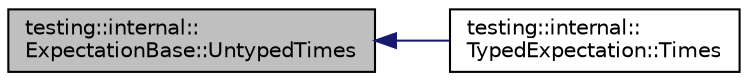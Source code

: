digraph "testing::internal::ExpectationBase::UntypedTimes"
{
  edge [fontname="Helvetica",fontsize="10",labelfontname="Helvetica",labelfontsize="10"];
  node [fontname="Helvetica",fontsize="10",shape=record];
  rankdir="LR";
  Node172 [label="testing::internal::\lExpectationBase::UntypedTimes",height=0.2,width=0.4,color="black", fillcolor="grey75", style="filled", fontcolor="black"];
  Node172 -> Node173 [dir="back",color="midnightblue",fontsize="10",style="solid",fontname="Helvetica"];
  Node173 [label="testing::internal::\lTypedExpectation::Times",height=0.2,width=0.4,color="black", fillcolor="white", style="filled",URL="$d2/d4b/classtesting_1_1internal_1_1_typed_expectation.html#a9a4c34ee5c6e6adc880a22f61f33da57"];
}
